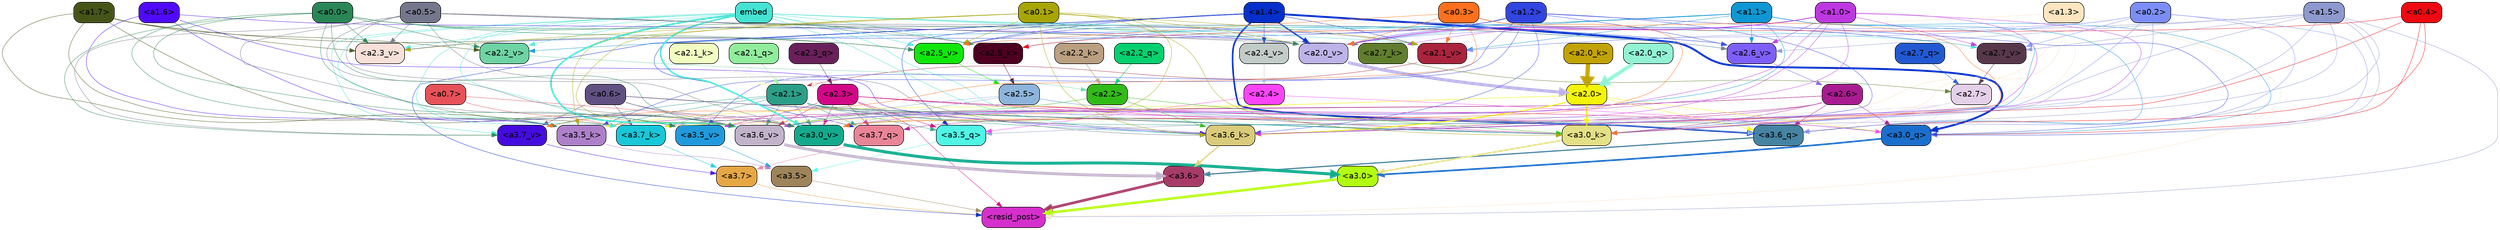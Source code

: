 strict digraph "" {
	graph [bgcolor=transparent,
		layout=dot,
		overlap=false,
		splines=true
	];
	"<a3.7>"	[color=black,
		fillcolor="#e6a745",
		fontname=Helvetica,
		shape=box,
		style="filled, rounded"];
	"<resid_post>"	[color=black,
		fillcolor="#d52fcc",
		fontname=Helvetica,
		shape=box,
		style="filled, rounded"];
	"<a3.7>" -> "<resid_post>"	[color="#e6a745",
		penwidth=0.6239100098609924];
	"<a3.6>"	[color=black,
		fillcolor="#a83c69",
		fontname=Helvetica,
		shape=box,
		style="filled, rounded"];
	"<a3.6>" -> "<resid_post>"	[color="#a83c69",
		penwidth=4.569062113761902];
	"<a3.5>"	[color=black,
		fillcolor="#9e845a",
		fontname=Helvetica,
		shape=box,
		style="filled, rounded"];
	"<a3.5>" -> "<resid_post>"	[color="#9e845a",
		penwidth=0.6];
	"<a3.0>"	[color=black,
		fillcolor="#b2fd11",
		fontname=Helvetica,
		shape=box,
		style="filled, rounded"];
	"<a3.0>" -> "<resid_post>"	[color="#b2fd11",
		penwidth=4.283544182777405];
	"<a2.3>"	[color=black,
		fillcolor="#d20887",
		fontname=Helvetica,
		shape=box,
		style="filled, rounded"];
	"<a2.3>" -> "<resid_post>"	[color="#d20887",
		penwidth=0.6];
	"<a3.7_q>"	[color=black,
		fillcolor="#e98497",
		fontname=Helvetica,
		shape=box,
		style="filled, rounded"];
	"<a2.3>" -> "<a3.7_q>"	[color="#d20887",
		penwidth=0.6];
	"<a3.6_q>"	[color=black,
		fillcolor="#4684a3",
		fontname=Helvetica,
		shape=box,
		style="filled, rounded"];
	"<a2.3>" -> "<a3.6_q>"	[color="#d20887",
		penwidth=0.6];
	"<a3.5_q>"	[color=black,
		fillcolor="#4ff6e6",
		fontname=Helvetica,
		shape=box,
		style="filled, rounded"];
	"<a2.3>" -> "<a3.5_q>"	[color="#d20887",
		penwidth=0.6];
	"<a3.0_q>"	[color=black,
		fillcolor="#1b6fcc",
		fontname=Helvetica,
		shape=box,
		style="filled, rounded"];
	"<a2.3>" -> "<a3.0_q>"	[color="#d20887",
		penwidth=0.6];
	"<a3.0_k>"	[color=black,
		fillcolor="#e4e085",
		fontname=Helvetica,
		shape=box,
		style="filled, rounded"];
	"<a2.3>" -> "<a3.0_k>"	[color="#d20887",
		penwidth=0.6];
	"<a3.6_v>"	[color=black,
		fillcolor="#c2b3cb",
		fontname=Helvetica,
		shape=box,
		style="filled, rounded"];
	"<a2.3>" -> "<a3.6_v>"	[color="#d20887",
		penwidth=0.6];
	"<a3.5_v>"	[color=black,
		fillcolor="#209adc",
		fontname=Helvetica,
		shape=box,
		style="filled, rounded"];
	"<a2.3>" -> "<a3.5_v>"	[color="#d20887",
		penwidth=0.6];
	"<a3.0_v>"	[color=black,
		fillcolor="#13aa8d",
		fontname=Helvetica,
		shape=box,
		style="filled, rounded"];
	"<a2.3>" -> "<a3.0_v>"	[color="#d20887",
		penwidth=0.6];
	"<a1.5>"	[color=black,
		fillcolor="#8e99cf",
		fontname=Helvetica,
		shape=box,
		style="filled, rounded"];
	"<a1.5>" -> "<resid_post>"	[color="#8e99cf",
		penwidth=0.6];
	"<a1.5>" -> "<a3.6_q>"	[color="#8e99cf",
		penwidth=0.6];
	"<a1.5>" -> "<a3.5_q>"	[color="#8e99cf",
		penwidth=0.6];
	"<a1.5>" -> "<a3.0_q>"	[color="#8e99cf",
		penwidth=0.6];
	"<a3.6_k>"	[color=black,
		fillcolor="#dacb7a",
		fontname=Helvetica,
		shape=box,
		style="filled, rounded"];
	"<a1.5>" -> "<a3.6_k>"	[color="#8e99cf",
		penwidth=0.6];
	"<a1.5>" -> "<a3.0_k>"	[color="#8e99cf",
		penwidth=0.6];
	"<a2.7_v>"	[color=black,
		fillcolor="#57384b",
		fontname=Helvetica,
		shape=box,
		style="filled, rounded"];
	"<a1.5>" -> "<a2.7_v>"	[color="#8e99cf",
		penwidth=0.6];
	"<a2.6_v>"	[color=black,
		fillcolor="#7f5ffb",
		fontname=Helvetica,
		shape=box,
		style="filled, rounded"];
	"<a1.5>" -> "<a2.6_v>"	[color="#8e99cf",
		penwidth=0.6];
	"<a2.1_v>"	[color=black,
		fillcolor="#aa243d",
		fontname=Helvetica,
		shape=box,
		style="filled, rounded"];
	"<a1.5>" -> "<a2.1_v>"	[color="#8e99cf",
		penwidth=0.6];
	"<a1.4>"	[color=black,
		fillcolor="#062fcb",
		fontname=Helvetica,
		shape=box,
		style="filled, rounded"];
	"<a1.4>" -> "<resid_post>"	[color="#062fcb",
		penwidth=0.6];
	"<a1.4>" -> "<a3.7_q>"	[color="#062fcb",
		penwidth=0.6];
	"<a1.4>" -> "<a3.6_q>"	[color="#062fcb",
		penwidth=2.7536282539367676];
	"<a1.4>" -> "<a3.5_q>"	[color="#062fcb",
		penwidth=0.6];
	"<a1.4>" -> "<a3.0_q>"	[color="#062fcb",
		penwidth=3.3369133472442627];
	"<a1.4>" -> "<a2.7_v>"	[color="#062fcb",
		penwidth=0.6];
	"<a1.4>" -> "<a2.6_v>"	[color="#062fcb",
		penwidth=0.6];
	"<a2.5_v>"	[color=black,
		fillcolor="#11e60b",
		fontname=Helvetica,
		shape=box,
		style="filled, rounded"];
	"<a1.4>" -> "<a2.5_v>"	[color="#062fcb",
		penwidth=0.6];
	"<a2.4_v>"	[color=black,
		fillcolor="#c2cbc7",
		fontname=Helvetica,
		shape=box,
		style="filled, rounded"];
	"<a1.4>" -> "<a2.4_v>"	[color="#062fcb",
		penwidth=0.6];
	"<a1.4>" -> "<a2.1_v>"	[color="#062fcb",
		penwidth=0.6];
	"<a2.0_v>"	[color=black,
		fillcolor="#bdb3e8",
		fontname=Helvetica,
		shape=box,
		style="filled, rounded"];
	"<a1.4>" -> "<a2.0_v>"	[color="#062fcb",
		penwidth=2.2818827629089355];
	"<a1.3>"	[color=black,
		fillcolor="#fce5c0",
		fontname=Helvetica,
		shape=box,
		style="filled, rounded"];
	"<a1.3>" -> "<resid_post>"	[color="#fce5c0",
		penwidth=0.6];
	"<a1.3>" -> "<a3.6_v>"	[color="#fce5c0",
		penwidth=0.6];
	"<a1.3>" -> "<a3.5_v>"	[color="#fce5c0",
		penwidth=0.6];
	"<a1.3>" -> "<a3.0_v>"	[color="#fce5c0",
		penwidth=0.6];
	"<a1.3>" -> "<a2.5_v>"	[color="#fce5c0",
		penwidth=0.6];
	"<a3.7_q>" -> "<a3.7>"	[color="#e98497",
		penwidth=0.6];
	"<a3.6_q>" -> "<a3.6>"	[color="#4684a3",
		penwidth=2.0344843566417694];
	"<a3.5_q>" -> "<a3.5>"	[color="#4ff6e6",
		penwidth=0.6];
	"<a3.0_q>" -> "<a3.0>"	[color="#1b6fcc",
		penwidth=2.863015294075012];
	"<a3.7_k>"	[color=black,
		fillcolor="#18c7d8",
		fontname=Helvetica,
		shape=box,
		style="filled, rounded"];
	"<a3.7_k>" -> "<a3.7>"	[color="#18c7d8",
		penwidth=0.6];
	"<a3.6_k>" -> "<a3.6>"	[color="#dacb7a",
		penwidth=2.1770318150520325];
	"<a3.5_k>"	[color=black,
		fillcolor="#ae80ca",
		fontname=Helvetica,
		shape=box,
		style="filled, rounded"];
	"<a3.5_k>" -> "<a3.5>"	[color="#ae80ca",
		penwidth=0.6];
	"<a3.0_k>" -> "<a3.0>"	[color="#e4e085",
		penwidth=2.6323853135108948];
	"<a3.7_v>"	[color=black,
		fillcolor="#440cde",
		fontname=Helvetica,
		shape=box,
		style="filled, rounded"];
	"<a3.7_v>" -> "<a3.7>"	[color="#440cde",
		penwidth=0.6];
	"<a3.6_v>" -> "<a3.6>"	[color="#c2b3cb",
		penwidth=4.972373723983765];
	"<a3.5_v>" -> "<a3.5>"	[color="#209adc",
		penwidth=0.6];
	"<a3.0_v>" -> "<a3.0>"	[color="#13aa8d",
		penwidth=5.1638524532318115];
	"<a2.6>"	[color=black,
		fillcolor="#a91b91",
		fontname=Helvetica,
		shape=box,
		style="filled, rounded"];
	"<a2.6>" -> "<a3.7_q>"	[color="#a91b91",
		penwidth=0.6];
	"<a2.6>" -> "<a3.6_q>"	[color="#a91b91",
		penwidth=0.6];
	"<a2.6>" -> "<a3.0_q>"	[color="#a91b91",
		penwidth=0.6];
	"<a2.6>" -> "<a3.7_k>"	[color="#a91b91",
		penwidth=0.6];
	"<a2.6>" -> "<a3.6_k>"	[color="#a91b91",
		penwidth=0.6];
	"<a2.6>" -> "<a3.5_k>"	[color="#a91b91",
		penwidth=0.6];
	"<a2.6>" -> "<a3.0_k>"	[color="#a91b91",
		penwidth=0.6];
	"<a2.1>"	[color=black,
		fillcolor="#2c9f88",
		fontname=Helvetica,
		shape=box,
		style="filled, rounded"];
	"<a2.1>" -> "<a3.7_q>"	[color="#2c9f88",
		penwidth=0.6];
	"<a2.1>" -> "<a3.6_q>"	[color="#2c9f88",
		penwidth=0.6];
	"<a2.1>" -> "<a3.5_q>"	[color="#2c9f88",
		penwidth=0.6];
	"<a2.1>" -> "<a3.0_q>"	[color="#2c9f88",
		penwidth=0.6];
	"<a2.1>" -> "<a3.7_k>"	[color="#2c9f88",
		penwidth=0.6];
	"<a2.1>" -> "<a3.6_k>"	[color="#2c9f88",
		penwidth=0.6];
	"<a2.1>" -> "<a3.5_k>"	[color="#2c9f88",
		penwidth=0.6];
	"<a2.1>" -> "<a3.0_k>"	[color="#2c9f88",
		penwidth=0.6];
	"<a2.1>" -> "<a3.7_v>"	[color="#2c9f88",
		penwidth=0.6];
	"<a2.1>" -> "<a3.6_v>"	[color="#2c9f88",
		penwidth=0.6];
	"<a2.1>" -> "<a3.0_v>"	[color="#2c9f88",
		penwidth=0.6];
	"<a2.7>"	[color=black,
		fillcolor="#e4d0e8",
		fontname=Helvetica,
		shape=box,
		style="filled, rounded"];
	"<a2.7>" -> "<a3.6_q>"	[color="#e4d0e8",
		penwidth=0.6];
	"<a2.7>" -> "<a3.0_q>"	[color="#e4d0e8",
		penwidth=0.6];
	"<a2.7>" -> "<a3.6_k>"	[color="#e4d0e8",
		penwidth=0.6];
	"<a2.7>" -> "<a3.0_k>"	[color="#e4d0e8",
		penwidth=0.6];
	"<a2.7>" -> "<a3.6_v>"	[color="#e4d0e8",
		penwidth=0.6];
	"<a2.5>"	[color=black,
		fillcolor="#8db4db",
		fontname=Helvetica,
		shape=box,
		style="filled, rounded"];
	"<a2.5>" -> "<a3.6_q>"	[color="#8db4db",
		penwidth=0.6];
	"<a2.5>" -> "<a3.0_q>"	[color="#8db4db",
		penwidth=0.6];
	"<a2.5>" -> "<a3.0_k>"	[color="#8db4db",
		penwidth=0.6];
	"<a2.5>" -> "<a3.6_v>"	[color="#8db4db",
		penwidth=0.6];
	"<a2.5>" -> "<a3.0_v>"	[color="#8db4db",
		penwidth=0.6];
	"<a2.0>"	[color=black,
		fillcolor="#f4f40b",
		fontname=Helvetica,
		shape=box,
		style="filled, rounded"];
	"<a2.0>" -> "<a3.6_q>"	[color="#f4f40b",
		penwidth=0.6];
	"<a2.0>" -> "<a3.0_q>"	[color="#f4f40b",
		penwidth=0.6];
	"<a2.0>" -> "<a3.7_k>"	[color="#f4f40b",
		penwidth=0.6];
	"<a2.0>" -> "<a3.6_k>"	[color="#f4f40b",
		penwidth=1.7047871947288513];
	"<a2.0>" -> "<a3.5_k>"	[color="#f4f40b",
		penwidth=0.6];
	"<a2.0>" -> "<a3.0_k>"	[color="#f4f40b",
		penwidth=2.239806979894638];
	"<a1.1>"	[color=black,
		fillcolor="#0f97d4",
		fontname=Helvetica,
		shape=box,
		style="filled, rounded"];
	"<a1.1>" -> "<a3.6_q>"	[color="#0f97d4",
		penwidth=0.6];
	"<a1.1>" -> "<a3.0_q>"	[color="#0f97d4",
		penwidth=0.6];
	"<a1.1>" -> "<a3.0_k>"	[color="#0f97d4",
		penwidth=0.6];
	"<a1.1>" -> "<a3.6_v>"	[color="#0f97d4",
		penwidth=0.6];
	"<a2.5_k>"	[color=black,
		fillcolor="#4d001f",
		fontname=Helvetica,
		shape=box,
		style="filled, rounded"];
	"<a1.1>" -> "<a2.5_k>"	[color="#0f97d4",
		penwidth=0.6];
	"<a1.1>" -> "<a2.6_v>"	[color="#0f97d4",
		penwidth=0.6];
	"<a2.2_v>"	[color=black,
		fillcolor="#6ed4a4",
		fontname=Helvetica,
		shape=box,
		style="filled, rounded"];
	"<a1.1>" -> "<a2.2_v>"	[color="#0f97d4",
		penwidth=0.6];
	"<a1.1>" -> "<a2.1_v>"	[color="#0f97d4",
		penwidth=0.6];
	"<a1.1>" -> "<a2.0_v>"	[color="#0f97d4",
		penwidth=0.6];
	"<a0.4>"	[color=black,
		fillcolor="#ef0911",
		fontname=Helvetica,
		shape=box,
		style="filled, rounded"];
	"<a0.4>" -> "<a3.6_q>"	[color="#ef0911",
		penwidth=0.6];
	"<a0.4>" -> "<a3.0_q>"	[color="#ef0911",
		penwidth=0.6];
	"<a0.4>" -> "<a3.6_k>"	[color="#ef0911",
		penwidth=0.6];
	"<a0.4>" -> "<a2.5_k>"	[color="#ef0911",
		penwidth=0.6];
	"<a0.2>"	[color=black,
		fillcolor="#7c8ef5",
		fontname=Helvetica,
		shape=box,
		style="filled, rounded"];
	"<a0.2>" -> "<a3.6_q>"	[color="#7c8ef5",
		penwidth=0.6];
	"<a0.2>" -> "<a3.0_q>"	[color="#7c8ef5",
		penwidth=0.6];
	"<a0.2>" -> "<a3.6_k>"	[color="#7c8ef5",
		penwidth=0.6];
	"<a0.2>" -> "<a3.0_k>"	[color="#7c8ef5",
		penwidth=0.6];
	"<a0.2>" -> "<a2.7_v>"	[color="#7c8ef5",
		penwidth=0.6];
	"<a0.2>" -> "<a2.1_v>"	[color="#7c8ef5",
		penwidth=0.6];
	"<a0.2>" -> "<a2.0_v>"	[color="#7c8ef5",
		penwidth=0.6];
	"<a2.4>"	[color=black,
		fillcolor="#fd43f8",
		fontname=Helvetica,
		shape=box,
		style="filled, rounded"];
	"<a2.4>" -> "<a3.5_q>"	[color="#fd43f8",
		penwidth=0.6];
	"<a2.4>" -> "<a3.0_q>"	[color="#fd43f8",
		penwidth=0.6];
	"<a1.2>"	[color=black,
		fillcolor="#3245e1",
		fontname=Helvetica,
		shape=box,
		style="filled, rounded"];
	"<a1.2>" -> "<a3.0_q>"	[color="#3245e1",
		penwidth=0.6];
	"<a1.2>" -> "<a3.6_k>"	[color="#3245e1",
		penwidth=0.6];
	"<a1.2>" -> "<a3.5_k>"	[color="#3245e1",
		penwidth=0.6];
	"<a1.2>" -> "<a3.0_k>"	[color="#3245e1",
		penwidth=0.6];
	"<a1.2>" -> "<a3.5_v>"	[color="#3245e1",
		penwidth=0.6];
	"<a1.2>" -> "<a2.6_v>"	[color="#3245e1",
		penwidth=0.6];
	"<a1.2>" -> "<a2.5_v>"	[color="#3245e1",
		penwidth=0.6];
	"<a2.3_v>"	[color=black,
		fillcolor="#f7e0d7",
		fontname=Helvetica,
		shape=box,
		style="filled, rounded"];
	"<a1.2>" -> "<a2.3_v>"	[color="#3245e1",
		penwidth=0.6];
	"<a1.2>" -> "<a2.0_v>"	[color="#3245e1",
		penwidth=0.6];
	"<a1.7>"	[color=black,
		fillcolor="#455518",
		fontname=Helvetica,
		shape=box,
		style="filled, rounded"];
	"<a1.7>" -> "<a3.7_k>"	[color="#455518",
		penwidth=0.6];
	"<a1.7>" -> "<a3.5_k>"	[color="#455518",
		penwidth=0.6];
	"<a1.7>" -> "<a3.6_v>"	[color="#455518",
		penwidth=0.6];
	"<a1.7>" -> "<a2.5_v>"	[color="#455518",
		penwidth=0.6];
	"<a1.7>" -> "<a2.3_v>"	[color="#455518",
		penwidth=0.6];
	"<a1.7>" -> "<a2.2_v>"	[color="#455518",
		penwidth=0.6];
	"<a0.7>"	[color=black,
		fillcolor="#e75259",
		fontname=Helvetica,
		shape=box,
		style="filled, rounded"];
	"<a0.7>" -> "<a3.7_k>"	[color="#e75259",
		penwidth=0.6];
	"<a0.7>" -> "<a3.0_v>"	[color="#e75259",
		penwidth=0.6];
	"<a0.6>"	[color=black,
		fillcolor="#615182",
		fontname=Helvetica,
		shape=box,
		style="filled, rounded"];
	"<a0.6>" -> "<a3.7_k>"	[color="#615182",
		penwidth=0.6];
	"<a0.6>" -> "<a3.6_k>"	[color="#615182",
		penwidth=0.6];
	"<a0.6>" -> "<a3.0_k>"	[color="#615182",
		penwidth=0.6];
	"<a0.6>" -> "<a3.7_v>"	[color="#615182",
		penwidth=0.6];
	"<a0.6>" -> "<a3.6_v>"	[color="#615182",
		penwidth=0.6];
	"<a0.6>" -> "<a3.0_v>"	[color="#615182",
		penwidth=0.6];
	embed	[color=black,
		fillcolor="#46e3d3",
		fontname=Helvetica,
		shape=box,
		style="filled, rounded"];
	embed -> "<a3.7_k>"	[color="#46e3d3",
		penwidth=0.6];
	embed -> "<a3.6_k>"	[color="#46e3d3",
		penwidth=0.6];
	embed -> "<a3.5_k>"	[color="#46e3d3",
		penwidth=0.6];
	embed -> "<a3.0_k>"	[color="#46e3d3",
		penwidth=0.6];
	embed -> "<a3.7_v>"	[color="#46e3d3",
		penwidth=0.6];
	embed -> "<a3.6_v>"	[color="#46e3d3",
		penwidth=2.7369276881217957];
	embed -> "<a3.5_v>"	[color="#46e3d3",
		penwidth=0.6];
	embed -> "<a3.0_v>"	[color="#46e3d3",
		penwidth=2.5778204202651978];
	embed -> "<a2.5_k>"	[color="#46e3d3",
		penwidth=0.6];
	embed -> "<a2.7_v>"	[color="#46e3d3",
		penwidth=0.6];
	embed -> "<a2.6_v>"	[color="#46e3d3",
		penwidth=0.6];
	embed -> "<a2.5_v>"	[color="#46e3d3",
		penwidth=0.6];
	embed -> "<a2.3_v>"	[color="#46e3d3",
		penwidth=0.6];
	embed -> "<a2.2_v>"	[color="#46e3d3",
		penwidth=0.6175012588500977];
	embed -> "<a2.1_v>"	[color="#46e3d3",
		penwidth=0.6];
	embed -> "<a2.0_v>"	[color="#46e3d3",
		penwidth=0.6];
	"<a2.2>"	[color=black,
		fillcolor="#31bb18",
		fontname=Helvetica,
		shape=box,
		style="filled, rounded"];
	"<a2.2>" -> "<a3.6_k>"	[color="#31bb18",
		penwidth=0.6];
	"<a2.2>" -> "<a3.0_k>"	[color="#31bb18",
		penwidth=0.6];
	"<a2.2>" -> "<a3.6_v>"	[color="#31bb18",
		penwidth=0.6];
	"<a1.6>"	[color=black,
		fillcolor="#500af9",
		fontname=Helvetica,
		shape=box,
		style="filled, rounded"];
	"<a1.6>" -> "<a3.6_k>"	[color="#500af9",
		penwidth=0.6];
	"<a1.6>" -> "<a3.5_k>"	[color="#500af9",
		penwidth=0.6];
	"<a1.6>" -> "<a3.6_v>"	[color="#500af9",
		penwidth=0.6];
	"<a1.6>" -> "<a2.0_v>"	[color="#500af9",
		penwidth=0.6];
	"<a1.0>"	[color=black,
		fillcolor="#be38e2",
		fontname=Helvetica,
		shape=box,
		style="filled, rounded"];
	"<a1.0>" -> "<a3.6_k>"	[color="#be38e2",
		penwidth=0.6];
	"<a1.0>" -> "<a3.0_k>"	[color="#be38e2",
		penwidth=0.6];
	"<a1.0>" -> "<a3.6_v>"	[color="#be38e2",
		penwidth=0.6];
	"<a1.0>" -> "<a3.5_v>"	[color="#be38e2",
		penwidth=0.6];
	"<a1.0>" -> "<a3.0_v>"	[color="#be38e2",
		penwidth=0.6];
	"<a2.7_k>"	[color=black,
		fillcolor="#607e2d",
		fontname=Helvetica,
		shape=box,
		style="filled, rounded"];
	"<a1.0>" -> "<a2.7_k>"	[color="#be38e2",
		penwidth=0.6];
	"<a1.0>" -> "<a2.7_v>"	[color="#be38e2",
		penwidth=0.6];
	"<a1.0>" -> "<a2.6_v>"	[color="#be38e2",
		penwidth=0.6];
	"<a1.0>" -> "<a2.0_v>"	[color="#be38e2",
		penwidth=1.2978954315185547];
	"<a0.5>"	[color=black,
		fillcolor="#75788c",
		fontname=Helvetica,
		shape=box,
		style="filled, rounded"];
	"<a0.5>" -> "<a3.6_k>"	[color="#75788c",
		penwidth=0.6];
	"<a0.5>" -> "<a3.7_v>"	[color="#75788c",
		penwidth=0.6];
	"<a0.5>" -> "<a3.6_v>"	[color="#75788c",
		penwidth=0.6];
	"<a0.5>" -> "<a3.5_v>"	[color="#75788c",
		penwidth=0.6];
	"<a0.5>" -> "<a3.0_v>"	[color="#75788c",
		penwidth=0.6];
	"<a0.5>" -> "<a2.7_k>"	[color="#75788c",
		penwidth=0.6];
	"<a0.5>" -> "<a2.5_k>"	[color="#75788c",
		penwidth=0.6];
	"<a0.5>" -> "<a2.6_v>"	[color="#75788c",
		penwidth=0.6];
	"<a0.5>" -> "<a2.3_v>"	[color="#75788c",
		penwidth=0.6];
	"<a0.5>" -> "<a2.1_v>"	[color="#75788c",
		penwidth=0.6];
	"<a0.5>" -> "<a2.0_v>"	[color="#75788c",
		penwidth=0.6];
	"<a0.1>"	[color=black,
		fillcolor="#a8a507",
		fontname=Helvetica,
		shape=box,
		style="filled, rounded"];
	"<a0.1>" -> "<a3.6_k>"	[color="#a8a507",
		penwidth=0.6];
	"<a0.1>" -> "<a3.5_k>"	[color="#a8a507",
		penwidth=0.6];
	"<a0.1>" -> "<a3.0_k>"	[color="#a8a507",
		penwidth=0.6];
	"<a0.1>" -> "<a3.6_v>"	[color="#a8a507",
		penwidth=0.6];
	"<a0.1>" -> "<a3.0_v>"	[color="#a8a507",
		penwidth=0.6];
	"<a0.1>" -> "<a2.5_v>"	[color="#a8a507",
		penwidth=0.6];
	"<a0.1>" -> "<a2.3_v>"	[color="#a8a507",
		penwidth=0.6];
	"<a0.1>" -> "<a2.1_v>"	[color="#a8a507",
		penwidth=0.6];
	"<a0.1>" -> "<a2.0_v>"	[color="#a8a507",
		penwidth=0.6];
	"<a0.0>"	[color=black,
		fillcolor="#2a8657",
		fontname=Helvetica,
		shape=box,
		style="filled, rounded"];
	"<a0.0>" -> "<a3.5_k>"	[color="#2a8657",
		penwidth=0.6];
	"<a0.0>" -> "<a3.7_v>"	[color="#2a8657",
		penwidth=0.6];
	"<a0.0>" -> "<a3.6_v>"	[color="#2a8657",
		penwidth=0.6];
	"<a0.0>" -> "<a3.5_v>"	[color="#2a8657",
		penwidth=0.6];
	"<a0.0>" -> "<a3.0_v>"	[color="#2a8657",
		penwidth=0.6];
	"<a0.0>" -> "<a2.5_k>"	[color="#2a8657",
		penwidth=0.6];
	"<a0.0>" -> "<a2.5_v>"	[color="#2a8657",
		penwidth=0.6];
	"<a0.0>" -> "<a2.3_v>"	[color="#2a8657",
		penwidth=0.6];
	"<a0.0>" -> "<a2.2_v>"	[color="#2a8657",
		penwidth=0.6];
	"<a0.0>" -> "<a2.0_v>"	[color="#2a8657",
		penwidth=0.6];
	"<a0.3>"	[color=black,
		fillcolor="#fd701e",
		fontname=Helvetica,
		shape=box,
		style="filled, rounded"];
	"<a0.3>" -> "<a3.0_k>"	[color="#fd701e",
		penwidth=0.6];
	"<a0.3>" -> "<a3.7_v>"	[color="#fd701e",
		penwidth=0.6];
	"<a0.3>" -> "<a3.0_v>"	[color="#fd701e",
		penwidth=0.6];
	"<a0.3>" -> "<a2.5_v>"	[color="#fd701e",
		penwidth=0.6];
	"<a0.3>" -> "<a2.1_v>"	[color="#fd701e",
		penwidth=0.6];
	"<a0.3>" -> "<a2.0_v>"	[color="#fd701e",
		penwidth=0.6];
	"<a2.7_q>"	[color=black,
		fillcolor="#2259d3",
		fontname=Helvetica,
		shape=box,
		style="filled, rounded"];
	"<a2.7_q>" -> "<a2.7>"	[color="#2259d3",
		penwidth=0.6];
	"<a2.3_q>"	[color=black,
		fillcolor="#6a205b",
		fontname=Helvetica,
		shape=box,
		style="filled, rounded"];
	"<a2.3_q>" -> "<a2.3>"	[color="#6a205b",
		penwidth=0.6];
	"<a2.2_q>"	[color=black,
		fillcolor="#05d06f",
		fontname=Helvetica,
		shape=box,
		style="filled, rounded"];
	"<a2.2_q>" -> "<a2.2>"	[color="#05d06f",
		penwidth=0.7441773414611816];
	"<a2.1_q>"	[color=black,
		fillcolor="#91ec9c",
		fontname=Helvetica,
		shape=box,
		style="filled, rounded"];
	"<a2.1_q>" -> "<a2.1>"	[color="#91ec9c",
		penwidth=0.6];
	"<a2.0_q>"	[color=black,
		fillcolor="#92f2d4",
		fontname=Helvetica,
		shape=box,
		style="filled, rounded"];
	"<a2.0_q>" -> "<a2.0>"	[color="#92f2d4",
		penwidth=6.422367453575134];
	"<a2.7_k>" -> "<a2.7>"	[color="#607e2d",
		penwidth=0.6];
	"<a2.5_k>" -> "<a2.5>"	[color="#4d001f",
		penwidth=0.6];
	"<a2.2_k>"	[color=black,
		fillcolor="#ba9f80",
		fontname=Helvetica,
		shape=box,
		style="filled, rounded"];
	"<a2.2_k>" -> "<a2.2>"	[color="#ba9f80",
		penwidth=0.8810110092163086];
	"<a2.1_k>"	[color=black,
		fillcolor="#f1fdc1",
		fontname=Helvetica,
		shape=box,
		style="filled, rounded"];
	"<a2.1_k>" -> "<a2.1>"	[color="#f1fdc1",
		penwidth=0.6];
	"<a2.0_k>"	[color=black,
		fillcolor="#c2a305",
		fontname=Helvetica,
		shape=box,
		style="filled, rounded"];
	"<a2.0_k>" -> "<a2.0>"	[color="#c2a305",
		penwidth=7.398894429206848];
	"<a2.7_v>" -> "<a2.7>"	[color="#57384b",
		penwidth=0.6];
	"<a2.6_v>" -> "<a2.6>"	[color="#7f5ffb",
		penwidth=0.6];
	"<a2.5_v>" -> "<a2.5>"	[color="#11e60b",
		penwidth=0.6];
	"<a2.4_v>" -> "<a2.4>"	[color="#c2cbc7",
		penwidth=0.6];
	"<a2.3_v>" -> "<a2.3>"	[color="#f7e0d7",
		penwidth=0.6];
	"<a2.2_v>" -> "<a2.2>"	[color="#6ed4a4",
		penwidth=0.6];
	"<a2.1_v>" -> "<a2.1>"	[color="#aa243d",
		penwidth=0.6];
	"<a2.0_v>" -> "<a2.0>"	[color="#bdb3e8",
		penwidth=5.395828627049923];
}
